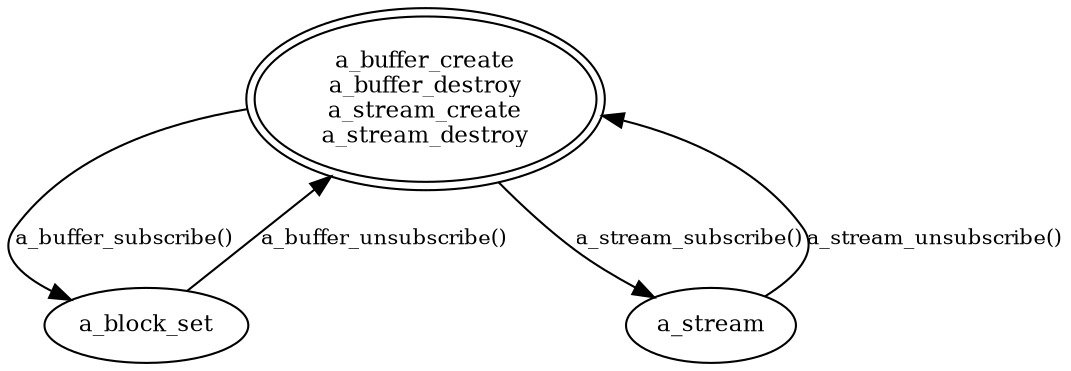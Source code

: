/*
** Audio subscription graph.
*/

digraph subscription {
	node [label="\N", shape="ellipse", fontsize="11"];
	edge [fontsize="10"];

	audio -> buffer [label="a_buffer_subscribe()"];
	buffer -> audio [label="a_buffer_unsubscribe()"];

	buffer [label="a_block_set"];

	audio -> stream [label="a_stream_subscribe()"];
	stream -> audio [label="a_stream_unsubscribe()"];
	stream [label="a_stream"];

	audio [peripheries="2", label="a_buffer_create\na_buffer_destroy\na_stream_create\na_stream_destroy"];
}
